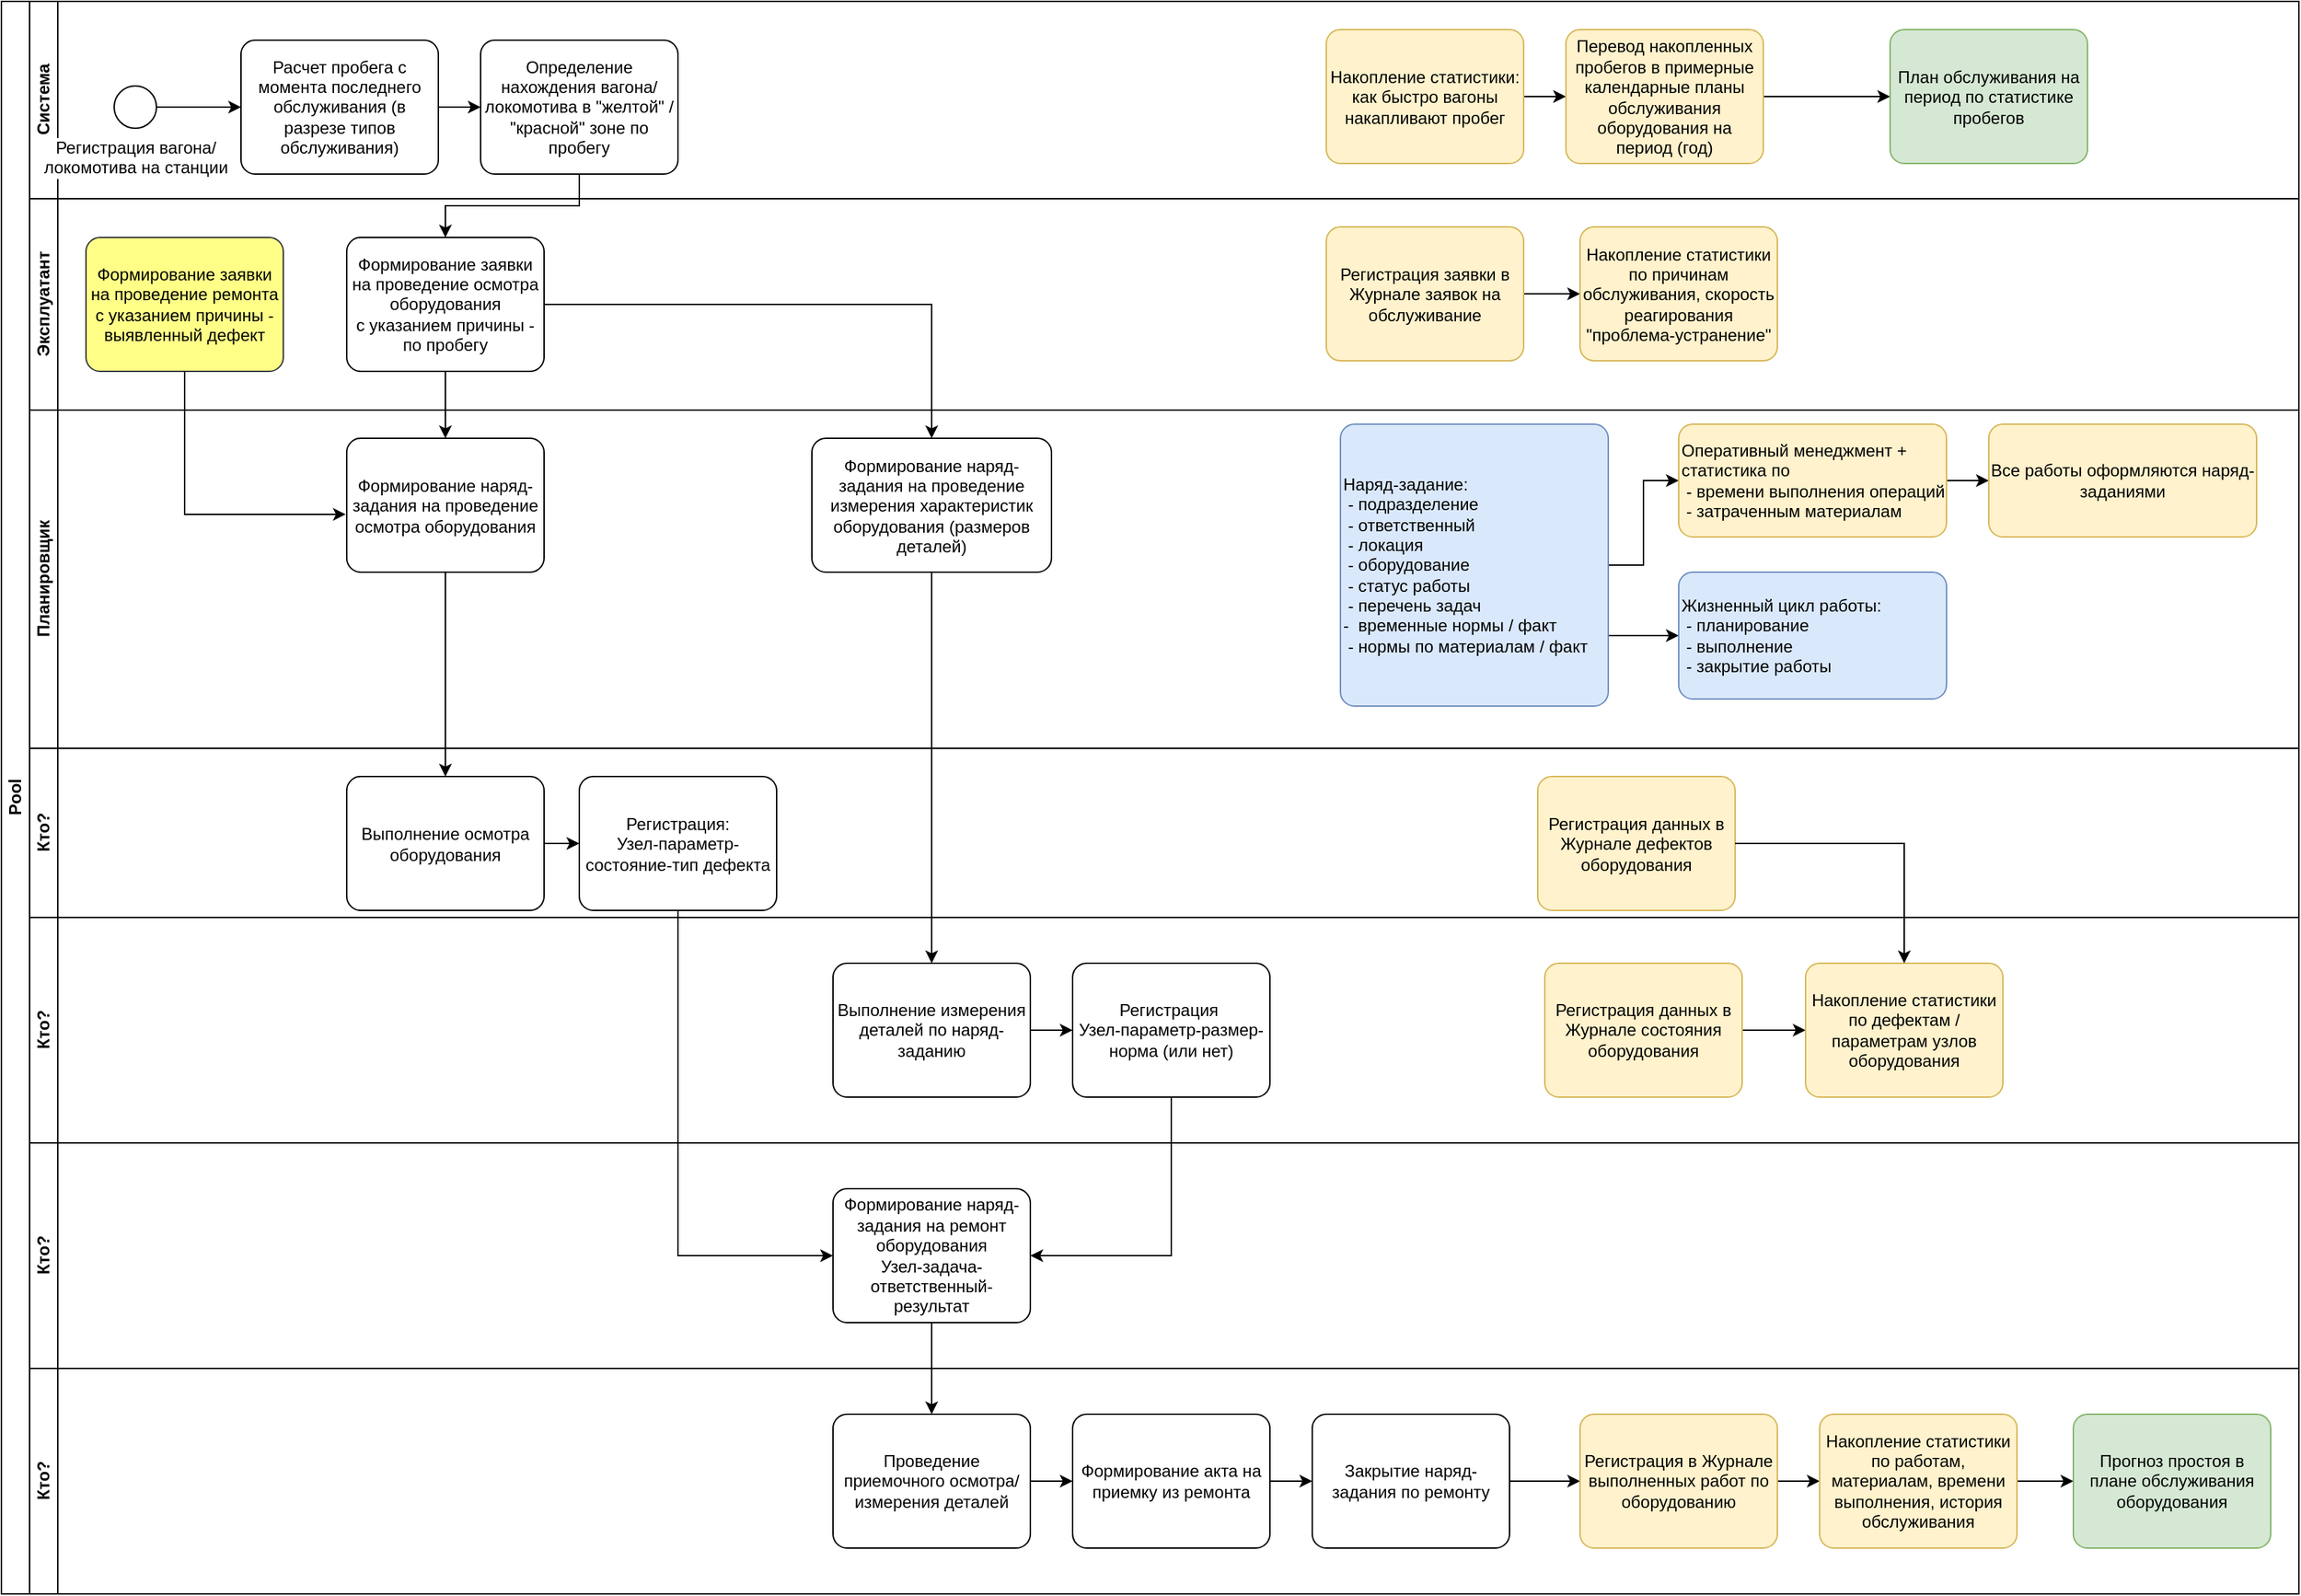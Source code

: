 <mxfile version="20.3.0" type="device"><diagram id="dRP2LLTg-hXJCSQWlR_G" name="Page-1"><mxGraphModel dx="813" dy="494" grid="1" gridSize="10" guides="1" tooltips="1" connect="1" arrows="1" fold="1" page="1" pageScale="1" pageWidth="850" pageHeight="1100" math="0" shadow="0"><root><mxCell id="0"/><mxCell id="1" parent="0"/><mxCell id="EScRTIJi4v8sqpftJFeb-1" value="Pool" style="swimlane;html=1;childLayout=stackLayout;resizeParent=1;resizeParentMax=0;horizontal=0;startSize=20;horizontalStack=0;" parent="1" vertex="1"><mxGeometry x="180" y="260" width="1630" height="1130" as="geometry"/></mxCell><mxCell id="EScRTIJi4v8sqpftJFeb-2" value="Система" style="swimlane;html=1;startSize=20;horizontal=0;" parent="EScRTIJi4v8sqpftJFeb-1" vertex="1"><mxGeometry x="20" width="1610" height="140" as="geometry"/></mxCell><mxCell id="EScRTIJi4v8sqpftJFeb-56" style="edgeStyle=orthogonalEdgeStyle;rounded=0;orthogonalLoop=1;jettySize=auto;html=1;exitX=1;exitY=0.5;exitDx=0;exitDy=0;exitPerimeter=0;entryX=0;entryY=0.5;entryDx=0;entryDy=0;entryPerimeter=0;" parent="EScRTIJi4v8sqpftJFeb-2" source="EScRTIJi4v8sqpftJFeb-5" target="EScRTIJi4v8sqpftJFeb-54" edge="1"><mxGeometry relative="1" as="geometry"/></mxCell><mxCell id="EScRTIJi4v8sqpftJFeb-5" value="Регистрация вагона/&lt;br&gt;локомотива на станции" style="points=[[0.145,0.145,0],[0.5,0,0],[0.855,0.145,0],[1,0.5,0],[0.855,0.855,0],[0.5,1,0],[0.145,0.855,0],[0,0.5,0]];shape=mxgraph.bpmn.event;html=1;verticalLabelPosition=bottom;labelBackgroundColor=#ffffff;verticalAlign=top;align=center;perimeter=ellipsePerimeter;outlineConnect=0;aspect=fixed;outline=standard;symbol=general;" parent="EScRTIJi4v8sqpftJFeb-2" vertex="1"><mxGeometry x="60" y="60" width="30" height="30" as="geometry"/></mxCell><mxCell id="EScRTIJi4v8sqpftJFeb-6" value="Определение нахождения вагона/локомотива в &quot;желтой&quot; / &quot;красной&quot; зоне по пробегу" style="points=[[0.25,0,0],[0.5,0,0],[0.75,0,0],[1,0.25,0],[1,0.5,0],[1,0.75,0],[0.75,1,0],[0.5,1,0],[0.25,1,0],[0,0.75,0],[0,0.5,0],[0,0.25,0]];shape=mxgraph.bpmn.task;whiteSpace=wrap;rectStyle=rounded;size=10;taskMarker=abstract;" parent="EScRTIJi4v8sqpftJFeb-2" vertex="1"><mxGeometry x="320" y="27.5" width="140" height="95" as="geometry"/></mxCell><mxCell id="EScRTIJi4v8sqpftJFeb-60" style="edgeStyle=orthogonalEdgeStyle;rounded=0;orthogonalLoop=1;jettySize=auto;html=1;exitX=1;exitY=0.5;exitDx=0;exitDy=0;exitPerimeter=0;entryX=0;entryY=0.5;entryDx=0;entryDy=0;entryPerimeter=0;" parent="EScRTIJi4v8sqpftJFeb-2" source="EScRTIJi4v8sqpftJFeb-50" target="EScRTIJi4v8sqpftJFeb-51" edge="1"><mxGeometry relative="1" as="geometry"/></mxCell><mxCell id="EScRTIJi4v8sqpftJFeb-50" value="Накопление статистики: как быстро вагоны накапливают пробег" style="points=[[0.25,0,0],[0.5,0,0],[0.75,0,0],[1,0.25,0],[1,0.5,0],[1,0.75,0],[0.75,1,0],[0.5,1,0],[0.25,1,0],[0,0.75,0],[0,0.5,0],[0,0.25,0]];shape=mxgraph.bpmn.task;whiteSpace=wrap;rectStyle=rounded;size=10;taskMarker=abstract;fillColor=#fff2cc;strokeColor=#d6b656;" parent="EScRTIJi4v8sqpftJFeb-2" vertex="1"><mxGeometry x="920" y="20" width="140" height="95" as="geometry"/></mxCell><mxCell id="EScRTIJi4v8sqpftJFeb-63" style="edgeStyle=orthogonalEdgeStyle;rounded=0;orthogonalLoop=1;jettySize=auto;html=1;exitX=1;exitY=0.5;exitDx=0;exitDy=0;exitPerimeter=0;entryX=0;entryY=0.5;entryDx=0;entryDy=0;entryPerimeter=0;" parent="EScRTIJi4v8sqpftJFeb-2" source="EScRTIJi4v8sqpftJFeb-51" target="EScRTIJi4v8sqpftJFeb-62" edge="1"><mxGeometry relative="1" as="geometry"/></mxCell><mxCell id="EScRTIJi4v8sqpftJFeb-51" value="Перевод накопленных пробегов в примерные календарные планы обслуживания оборудования на период (год)" style="points=[[0.25,0,0],[0.5,0,0],[0.75,0,0],[1,0.25,0],[1,0.5,0],[1,0.75,0],[0.75,1,0],[0.5,1,0],[0.25,1,0],[0,0.75,0],[0,0.5,0],[0,0.25,0]];shape=mxgraph.bpmn.task;whiteSpace=wrap;rectStyle=rounded;size=10;taskMarker=abstract;fillColor=#fff2cc;strokeColor=#d6b656;" parent="EScRTIJi4v8sqpftJFeb-2" vertex="1"><mxGeometry x="1090" y="20" width="140" height="95" as="geometry"/></mxCell><mxCell id="EScRTIJi4v8sqpftJFeb-57" style="edgeStyle=orthogonalEdgeStyle;rounded=0;orthogonalLoop=1;jettySize=auto;html=1;exitX=1;exitY=0.5;exitDx=0;exitDy=0;exitPerimeter=0;entryX=0;entryY=0.5;entryDx=0;entryDy=0;entryPerimeter=0;" parent="EScRTIJi4v8sqpftJFeb-2" source="EScRTIJi4v8sqpftJFeb-54" target="EScRTIJi4v8sqpftJFeb-6" edge="1"><mxGeometry relative="1" as="geometry"/></mxCell><mxCell id="EScRTIJi4v8sqpftJFeb-54" value="Расчет пробега с момента последнего обслуживания (в разрезе типов обслуживания)" style="points=[[0.25,0,0],[0.5,0,0],[0.75,0,0],[1,0.25,0],[1,0.5,0],[1,0.75,0],[0.75,1,0],[0.5,1,0],[0.25,1,0],[0,0.75,0],[0,0.5,0],[0,0.25,0]];shape=mxgraph.bpmn.task;whiteSpace=wrap;rectStyle=rounded;size=10;taskMarker=abstract;" parent="EScRTIJi4v8sqpftJFeb-2" vertex="1"><mxGeometry x="150" y="27.5" width="140" height="95" as="geometry"/></mxCell><mxCell id="EScRTIJi4v8sqpftJFeb-62" value="План обслуживания на период по статистике пробегов" style="points=[[0.25,0,0],[0.5,0,0],[0.75,0,0],[1,0.25,0],[1,0.5,0],[1,0.75,0],[0.75,1,0],[0.5,1,0],[0.25,1,0],[0,0.75,0],[0,0.5,0],[0,0.25,0]];shape=mxgraph.bpmn.task;whiteSpace=wrap;rectStyle=rounded;size=10;taskMarker=abstract;fillColor=#d5e8d4;strokeColor=#82b366;" parent="EScRTIJi4v8sqpftJFeb-2" vertex="1"><mxGeometry x="1320" y="20" width="140" height="95" as="geometry"/></mxCell><mxCell id="EScRTIJi4v8sqpftJFeb-3" value="Эксплуатант" style="swimlane;html=1;startSize=20;horizontal=0;" parent="EScRTIJi4v8sqpftJFeb-1" vertex="1"><mxGeometry x="20" y="140" width="1610" height="150" as="geometry"/></mxCell><mxCell id="EScRTIJi4v8sqpftJFeb-8" value="Формирование заявки на проведение осмотра оборудования&#10;с указанием причины - по пробегу" style="points=[[0.25,0,0],[0.5,0,0],[0.75,0,0],[1,0.25,0],[1,0.5,0],[1,0.75,0],[0.75,1,0],[0.5,1,0],[0.25,1,0],[0,0.75,0],[0,0.5,0],[0,0.25,0]];shape=mxgraph.bpmn.task;whiteSpace=wrap;rectStyle=rounded;size=10;taskMarker=abstract;" parent="EScRTIJi4v8sqpftJFeb-3" vertex="1"><mxGeometry x="225" y="27.5" width="140" height="95" as="geometry"/></mxCell><mxCell id="EScRTIJi4v8sqpftJFeb-35" value="Формирование заявки на проведение ремонта&#10;с указанием причины - выявленный дефект" style="points=[[0.25,0,0],[0.5,0,0],[0.75,0,0],[1,0.25,0],[1,0.5,0],[1,0.75,0],[0.75,1,0],[0.5,1,0],[0.25,1,0],[0,0.75,0],[0,0.5,0],[0,0.25,0]];shape=mxgraph.bpmn.task;whiteSpace=wrap;rectStyle=rounded;size=10;taskMarker=abstract;fillColor=#ffff88;strokeColor=#36393d;" parent="EScRTIJi4v8sqpftJFeb-3" vertex="1"><mxGeometry x="40" y="27.5" width="140" height="95" as="geometry"/></mxCell><mxCell id="EScRTIJi4v8sqpftJFeb-61" style="edgeStyle=orthogonalEdgeStyle;rounded=0;orthogonalLoop=1;jettySize=auto;html=1;exitX=1;exitY=0.5;exitDx=0;exitDy=0;exitPerimeter=0;entryX=0;entryY=0.5;entryDx=0;entryDy=0;entryPerimeter=0;" parent="EScRTIJi4v8sqpftJFeb-3" source="EScRTIJi4v8sqpftJFeb-39" target="EScRTIJi4v8sqpftJFeb-40" edge="1"><mxGeometry relative="1" as="geometry"/></mxCell><mxCell id="EScRTIJi4v8sqpftJFeb-39" value="Регистрация заявки в Журнале заявок на обслуживание" style="points=[[0.25,0,0],[0.5,0,0],[0.75,0,0],[1,0.25,0],[1,0.5,0],[1,0.75,0],[0.75,1,0],[0.5,1,0],[0.25,1,0],[0,0.75,0],[0,0.5,0],[0,0.25,0]];shape=mxgraph.bpmn.task;whiteSpace=wrap;rectStyle=rounded;size=10;taskMarker=abstract;fillColor=#fff2cc;strokeColor=#d6b656;" parent="EScRTIJi4v8sqpftJFeb-3" vertex="1"><mxGeometry x="920" y="20" width="140" height="95" as="geometry"/></mxCell><mxCell id="EScRTIJi4v8sqpftJFeb-40" value="Накопление статистики по причинам обслуживания, скорость реагирования &quot;проблема-устранение&quot;" style="points=[[0.25,0,0],[0.5,0,0],[0.75,0,0],[1,0.25,0],[1,0.5,0],[1,0.75,0],[0.75,1,0],[0.5,1,0],[0.25,1,0],[0,0.75,0],[0,0.5,0],[0,0.25,0]];shape=mxgraph.bpmn.task;whiteSpace=wrap;rectStyle=rounded;size=10;taskMarker=abstract;fillColor=#fff2cc;strokeColor=#d6b656;" parent="EScRTIJi4v8sqpftJFeb-3" vertex="1"><mxGeometry x="1100" y="20" width="140" height="95" as="geometry"/></mxCell><mxCell id="EScRTIJi4v8sqpftJFeb-4" value="Планировщик" style="swimlane;html=1;startSize=20;horizontal=0;" parent="EScRTIJi4v8sqpftJFeb-1" vertex="1"><mxGeometry x="20" y="290" width="1610" height="240" as="geometry"/></mxCell><mxCell id="EScRTIJi4v8sqpftJFeb-12" value="Формирование наряд-задания на проведение осмотра оборудования" style="points=[[0.25,0,0],[0.5,0,0],[0.75,0,0],[1,0.25,0],[1,0.5,0],[1,0.75,0],[0.75,1,0],[0.5,1,0],[0.25,1,0],[0,0.75,0],[0,0.5,0],[0,0.25,0]];shape=mxgraph.bpmn.task;whiteSpace=wrap;rectStyle=rounded;size=10;taskMarker=abstract;" parent="EScRTIJi4v8sqpftJFeb-4" vertex="1"><mxGeometry x="225" y="20" width="140" height="95" as="geometry"/></mxCell><mxCell id="EScRTIJi4v8sqpftJFeb-21" value="Формирование наряд-задания на проведение измерения характеристик оборудования (размеров деталей)" style="points=[[0.25,0,0],[0.5,0,0],[0.75,0,0],[1,0.25,0],[1,0.5,0],[1,0.75,0],[0.75,1,0],[0.5,1,0],[0.25,1,0],[0,0.75,0],[0,0.5,0],[0,0.25,0]];shape=mxgraph.bpmn.task;whiteSpace=wrap;rectStyle=rounded;size=10;taskMarker=abstract;" parent="EScRTIJi4v8sqpftJFeb-4" vertex="1"><mxGeometry x="555" y="20" width="170" height="95" as="geometry"/></mxCell><mxCell id="EScRTIJi4v8sqpftJFeb-71" style="edgeStyle=orthogonalEdgeStyle;rounded=0;orthogonalLoop=1;jettySize=auto;html=1;exitX=1;exitY=0.5;exitDx=0;exitDy=0;exitPerimeter=0;entryX=0;entryY=0.5;entryDx=0;entryDy=0;entryPerimeter=0;" parent="EScRTIJi4v8sqpftJFeb-4" source="EScRTIJi4v8sqpftJFeb-69" target="EScRTIJi4v8sqpftJFeb-70" edge="1"><mxGeometry relative="1" as="geometry"/></mxCell><mxCell id="EScRTIJi4v8sqpftJFeb-75" style="edgeStyle=orthogonalEdgeStyle;rounded=0;orthogonalLoop=1;jettySize=auto;html=1;exitX=1;exitY=0.75;exitDx=0;exitDy=0;exitPerimeter=0;entryX=0;entryY=0.5;entryDx=0;entryDy=0;entryPerimeter=0;" parent="EScRTIJi4v8sqpftJFeb-4" source="EScRTIJi4v8sqpftJFeb-69" target="EScRTIJi4v8sqpftJFeb-74" edge="1"><mxGeometry relative="1" as="geometry"/></mxCell><mxCell id="EScRTIJi4v8sqpftJFeb-69" value="Наряд-задание:&#10; - подразделение&#10; - ответственный&#10; - локация&#10; - оборудование&#10; - статус работы&#10; - перечень задач&#10;-  временные нормы / факт&#10; - нормы по материалам / факт" style="points=[[0.25,0,0],[0.5,0,0],[0.75,0,0],[1,0.25,0],[1,0.5,0],[1,0.75,0],[0.75,1,0],[0.5,1,0],[0.25,1,0],[0,0.75,0],[0,0.5,0],[0,0.25,0]];shape=mxgraph.bpmn.task;whiteSpace=wrap;rectStyle=rounded;size=10;taskMarker=abstract;align=left;fillColor=#dae8fc;strokeColor=#6c8ebf;" parent="EScRTIJi4v8sqpftJFeb-4" vertex="1"><mxGeometry x="930" y="10" width="190" height="200" as="geometry"/></mxCell><mxCell id="EScRTIJi4v8sqpftJFeb-77" style="edgeStyle=orthogonalEdgeStyle;rounded=0;orthogonalLoop=1;jettySize=auto;html=1;exitX=1;exitY=0.5;exitDx=0;exitDy=0;exitPerimeter=0;entryX=0;entryY=0.5;entryDx=0;entryDy=0;entryPerimeter=0;" parent="EScRTIJi4v8sqpftJFeb-4" source="EScRTIJi4v8sqpftJFeb-70" target="EScRTIJi4v8sqpftJFeb-76" edge="1"><mxGeometry relative="1" as="geometry"/></mxCell><mxCell id="EScRTIJi4v8sqpftJFeb-70" value="Оперативный менеджмент +&#10;статистика по&#10; - времени выполнения операций&#10; - затраченным материалам" style="points=[[0.25,0,0],[0.5,0,0],[0.75,0,0],[1,0.25,0],[1,0.5,0],[1,0.75,0],[0.75,1,0],[0.5,1,0],[0.25,1,0],[0,0.75,0],[0,0.5,0],[0,0.25,0]];shape=mxgraph.bpmn.task;whiteSpace=wrap;rectStyle=rounded;size=10;taskMarker=abstract;align=left;fillColor=#fff2cc;strokeColor=#d6b656;" parent="EScRTIJi4v8sqpftJFeb-4" vertex="1"><mxGeometry x="1170" y="10" width="190" height="80" as="geometry"/></mxCell><mxCell id="EScRTIJi4v8sqpftJFeb-74" value="Жизненный цикл работы:&#10; - планирование&#10; - выполнение&#10; - закрытие работы" style="points=[[0.25,0,0],[0.5,0,0],[0.75,0,0],[1,0.25,0],[1,0.5,0],[1,0.75,0],[0.75,1,0],[0.5,1,0],[0.25,1,0],[0,0.75,0],[0,0.5,0],[0,0.25,0]];shape=mxgraph.bpmn.task;whiteSpace=wrap;rectStyle=rounded;size=10;taskMarker=abstract;align=left;fillColor=#dae8fc;strokeColor=#6c8ebf;" parent="EScRTIJi4v8sqpftJFeb-4" vertex="1"><mxGeometry x="1170" y="115" width="190" height="90" as="geometry"/></mxCell><mxCell id="EScRTIJi4v8sqpftJFeb-76" value="Все работы оформляются наряд-заданиями" style="points=[[0.25,0,0],[0.5,0,0],[0.75,0,0],[1,0.25,0],[1,0.5,0],[1,0.75,0],[0.75,1,0],[0.5,1,0],[0.25,1,0],[0,0.75,0],[0,0.5,0],[0,0.25,0]];shape=mxgraph.bpmn.task;whiteSpace=wrap;rectStyle=rounded;size=10;taskMarker=abstract;align=center;fillColor=#fff2cc;strokeColor=#d6b656;" parent="EScRTIJi4v8sqpftJFeb-4" vertex="1"><mxGeometry x="1390" y="10" width="190" height="80" as="geometry"/></mxCell><mxCell id="EScRTIJi4v8sqpftJFeb-14" style="edgeStyle=orthogonalEdgeStyle;rounded=0;orthogonalLoop=1;jettySize=auto;html=1;exitX=0.5;exitY=1;exitDx=0;exitDy=0;exitPerimeter=0;entryX=0.5;entryY=0;entryDx=0;entryDy=0;entryPerimeter=0;" parent="EScRTIJi4v8sqpftJFeb-1" source="EScRTIJi4v8sqpftJFeb-8" target="EScRTIJi4v8sqpftJFeb-12" edge="1"><mxGeometry relative="1" as="geometry"/></mxCell><mxCell id="EScRTIJi4v8sqpftJFeb-16" value="Кто?" style="swimlane;html=1;startSize=20;horizontal=0;" parent="EScRTIJi4v8sqpftJFeb-1" vertex="1"><mxGeometry x="20" y="530" width="1610" height="120" as="geometry"/></mxCell><mxCell id="EScRTIJi4v8sqpftJFeb-59" style="edgeStyle=orthogonalEdgeStyle;rounded=0;orthogonalLoop=1;jettySize=auto;html=1;exitX=1;exitY=0.5;exitDx=0;exitDy=0;exitPerimeter=0;entryX=0;entryY=0.5;entryDx=0;entryDy=0;entryPerimeter=0;" parent="EScRTIJi4v8sqpftJFeb-16" source="EScRTIJi4v8sqpftJFeb-17" target="EScRTIJi4v8sqpftJFeb-58" edge="1"><mxGeometry relative="1" as="geometry"/></mxCell><mxCell id="EScRTIJi4v8sqpftJFeb-17" value="Выполнение осмотра оборудования" style="points=[[0.25,0,0],[0.5,0,0],[0.75,0,0],[1,0.25,0],[1,0.5,0],[1,0.75,0],[0.75,1,0],[0.5,1,0],[0.25,1,0],[0,0.75,0],[0,0.5,0],[0,0.25,0]];shape=mxgraph.bpmn.task;whiteSpace=wrap;rectStyle=rounded;size=10;taskMarker=abstract;" parent="EScRTIJi4v8sqpftJFeb-16" vertex="1"><mxGeometry x="225" y="20" width="140" height="95" as="geometry"/></mxCell><mxCell id="EScRTIJi4v8sqpftJFeb-45" value="Регистрация данных в Журнале дефектов оборудования" style="points=[[0.25,0,0],[0.5,0,0],[0.75,0,0],[1,0.25,0],[1,0.5,0],[1,0.75,0],[0.75,1,0],[0.5,1,0],[0.25,1,0],[0,0.75,0],[0,0.5,0],[0,0.25,0]];shape=mxgraph.bpmn.task;whiteSpace=wrap;rectStyle=rounded;size=10;taskMarker=abstract;fillColor=#fff2cc;strokeColor=#d6b656;" parent="EScRTIJi4v8sqpftJFeb-16" vertex="1"><mxGeometry x="1070" y="20" width="140" height="95" as="geometry"/></mxCell><mxCell id="EScRTIJi4v8sqpftJFeb-58" value="Регистрация:&#10;Узел-параметр-состояние-тип дефекта" style="points=[[0.25,0,0],[0.5,0,0],[0.75,0,0],[1,0.25,0],[1,0.5,0],[1,0.75,0],[0.75,1,0],[0.5,1,0],[0.25,1,0],[0,0.75,0],[0,0.5,0],[0,0.25,0]];shape=mxgraph.bpmn.task;whiteSpace=wrap;rectStyle=rounded;size=10;taskMarker=abstract;" parent="EScRTIJi4v8sqpftJFeb-16" vertex="1"><mxGeometry x="390" y="20" width="140" height="95" as="geometry"/></mxCell><mxCell id="EScRTIJi4v8sqpftJFeb-18" value="Кто?" style="swimlane;html=1;startSize=20;horizontal=0;" parent="EScRTIJi4v8sqpftJFeb-1" vertex="1"><mxGeometry x="20" y="650" width="1610" height="160" as="geometry"/></mxCell><mxCell id="EScRTIJi4v8sqpftJFeb-22" value="Выполнение измерения деталей по наряд-заданию" style="points=[[0.25,0,0],[0.5,0,0],[0.75,0,0],[1,0.25,0],[1,0.5,0],[1,0.75,0],[0.75,1,0],[0.5,1,0],[0.25,1,0],[0,0.75,0],[0,0.5,0],[0,0.25,0]];shape=mxgraph.bpmn.task;whiteSpace=wrap;rectStyle=rounded;size=10;taskMarker=abstract;" parent="EScRTIJi4v8sqpftJFeb-18" vertex="1"><mxGeometry x="570" y="32.5" width="140" height="95" as="geometry"/></mxCell><mxCell id="EScRTIJi4v8sqpftJFeb-26" value="Регистрация &#10;Узел-параметр-размер-норма (или нет)" style="points=[[0.25,0,0],[0.5,0,0],[0.75,0,0],[1,0.25,0],[1,0.5,0],[1,0.75,0],[0.75,1,0],[0.5,1,0],[0.25,1,0],[0,0.75,0],[0,0.5,0],[0,0.25,0]];shape=mxgraph.bpmn.task;whiteSpace=wrap;rectStyle=rounded;size=10;taskMarker=abstract;" parent="EScRTIJi4v8sqpftJFeb-18" vertex="1"><mxGeometry x="740" y="32.5" width="140" height="95" as="geometry"/></mxCell><mxCell id="EScRTIJi4v8sqpftJFeb-28" style="edgeStyle=orthogonalEdgeStyle;rounded=0;orthogonalLoop=1;jettySize=auto;html=1;exitX=1;exitY=0.5;exitDx=0;exitDy=0;exitPerimeter=0;entryX=0;entryY=0.5;entryDx=0;entryDy=0;entryPerimeter=0;" parent="EScRTIJi4v8sqpftJFeb-18" source="EScRTIJi4v8sqpftJFeb-22" target="EScRTIJi4v8sqpftJFeb-26" edge="1"><mxGeometry relative="1" as="geometry"/></mxCell><mxCell id="EScRTIJi4v8sqpftJFeb-48" style="edgeStyle=orthogonalEdgeStyle;rounded=0;orthogonalLoop=1;jettySize=auto;html=1;exitX=1;exitY=0.5;exitDx=0;exitDy=0;exitPerimeter=0;entryX=0;entryY=0.5;entryDx=0;entryDy=0;entryPerimeter=0;" parent="EScRTIJi4v8sqpftJFeb-18" source="EScRTIJi4v8sqpftJFeb-44" target="EScRTIJi4v8sqpftJFeb-46" edge="1"><mxGeometry relative="1" as="geometry"/></mxCell><mxCell id="EScRTIJi4v8sqpftJFeb-44" value="Регистрация данных в Журнале состояния оборудования" style="points=[[0.25,0,0],[0.5,0,0],[0.75,0,0],[1,0.25,0],[1,0.5,0],[1,0.75,0],[0.75,1,0],[0.5,1,0],[0.25,1,0],[0,0.75,0],[0,0.5,0],[0,0.25,0]];shape=mxgraph.bpmn.task;whiteSpace=wrap;rectStyle=rounded;size=10;taskMarker=abstract;fillColor=#fff2cc;strokeColor=#d6b656;" parent="EScRTIJi4v8sqpftJFeb-18" vertex="1"><mxGeometry x="1075" y="32.5" width="140" height="95" as="geometry"/></mxCell><mxCell id="EScRTIJi4v8sqpftJFeb-46" value="Накопление статистики по дефектам /параметрам узлов оборудования" style="points=[[0.25,0,0],[0.5,0,0],[0.75,0,0],[1,0.25,0],[1,0.5,0],[1,0.75,0],[0.75,1,0],[0.5,1,0],[0.25,1,0],[0,0.75,0],[0,0.5,0],[0,0.25,0]];shape=mxgraph.bpmn.task;whiteSpace=wrap;rectStyle=rounded;size=10;taskMarker=abstract;fillColor=#fff2cc;strokeColor=#d6b656;" parent="EScRTIJi4v8sqpftJFeb-18" vertex="1"><mxGeometry x="1260" y="32.5" width="140" height="95" as="geometry"/></mxCell><mxCell id="EScRTIJi4v8sqpftJFeb-23" style="edgeStyle=orthogonalEdgeStyle;rounded=0;orthogonalLoop=1;jettySize=auto;html=1;exitX=1;exitY=0.5;exitDx=0;exitDy=0;exitPerimeter=0;" parent="EScRTIJi4v8sqpftJFeb-1" source="EScRTIJi4v8sqpftJFeb-8" target="EScRTIJi4v8sqpftJFeb-21" edge="1"><mxGeometry relative="1" as="geometry"/></mxCell><mxCell id="EScRTIJi4v8sqpftJFeb-24" style="edgeStyle=orthogonalEdgeStyle;rounded=0;orthogonalLoop=1;jettySize=auto;html=1;exitX=0.5;exitY=1;exitDx=0;exitDy=0;exitPerimeter=0;entryX=0.5;entryY=0;entryDx=0;entryDy=0;entryPerimeter=0;" parent="EScRTIJi4v8sqpftJFeb-1" source="EScRTIJi4v8sqpftJFeb-12" target="EScRTIJi4v8sqpftJFeb-17" edge="1"><mxGeometry relative="1" as="geometry"/></mxCell><mxCell id="EScRTIJi4v8sqpftJFeb-27" style="edgeStyle=orthogonalEdgeStyle;rounded=0;orthogonalLoop=1;jettySize=auto;html=1;exitX=0.5;exitY=1;exitDx=0;exitDy=0;exitPerimeter=0;entryX=0.5;entryY=0;entryDx=0;entryDy=0;entryPerimeter=0;" parent="EScRTIJi4v8sqpftJFeb-1" source="EScRTIJi4v8sqpftJFeb-21" target="EScRTIJi4v8sqpftJFeb-22" edge="1"><mxGeometry relative="1" as="geometry"/></mxCell><mxCell id="EScRTIJi4v8sqpftJFeb-29" style="edgeStyle=orthogonalEdgeStyle;rounded=0;orthogonalLoop=1;jettySize=auto;html=1;exitX=0.5;exitY=1;exitDx=0;exitDy=0;exitPerimeter=0;entryX=0;entryY=0.5;entryDx=0;entryDy=0;entryPerimeter=0;" parent="EScRTIJi4v8sqpftJFeb-1" source="EScRTIJi4v8sqpftJFeb-58" target="EScRTIJi4v8sqpftJFeb-19" edge="1"><mxGeometry relative="1" as="geometry"><mxPoint x="480" y="525" as="sourcePoint"/></mxGeometry></mxCell><mxCell id="EScRTIJi4v8sqpftJFeb-30" style="edgeStyle=orthogonalEdgeStyle;rounded=0;orthogonalLoop=1;jettySize=auto;html=1;exitX=0.5;exitY=1;exitDx=0;exitDy=0;exitPerimeter=0;entryX=1;entryY=0.5;entryDx=0;entryDy=0;entryPerimeter=0;" parent="EScRTIJi4v8sqpftJFeb-1" source="EScRTIJi4v8sqpftJFeb-26" target="EScRTIJi4v8sqpftJFeb-19" edge="1"><mxGeometry relative="1" as="geometry"/></mxCell><mxCell id="EScRTIJi4v8sqpftJFeb-31" value="Кто?" style="swimlane;html=1;startSize=20;horizontal=0;" parent="EScRTIJi4v8sqpftJFeb-1" vertex="1"><mxGeometry x="20" y="810" width="1610" height="160" as="geometry"/></mxCell><mxCell id="EScRTIJi4v8sqpftJFeb-19" value="Формирование наряд-задания на ремонт оборудования&#10;Узел-задача-ответственный-результат" style="points=[[0.25,0,0],[0.5,0,0],[0.75,0,0],[1,0.25,0],[1,0.5,0],[1,0.75,0],[0.75,1,0],[0.5,1,0],[0.25,1,0],[0,0.75,0],[0,0.5,0],[0,0.25,0]];shape=mxgraph.bpmn.task;whiteSpace=wrap;rectStyle=rounded;size=10;taskMarker=abstract;" parent="EScRTIJi4v8sqpftJFeb-31" vertex="1"><mxGeometry x="570" y="32.5" width="140" height="95" as="geometry"/></mxCell><mxCell id="EScRTIJi4v8sqpftJFeb-33" style="edgeStyle=orthogonalEdgeStyle;rounded=0;orthogonalLoop=1;jettySize=auto;html=1;exitX=0.5;exitY=1;exitDx=0;exitDy=0;exitPerimeter=0;entryX=0.5;entryY=0;entryDx=0;entryDy=0;entryPerimeter=0;" parent="EScRTIJi4v8sqpftJFeb-1" source="EScRTIJi4v8sqpftJFeb-19" target="EScRTIJi4v8sqpftJFeb-32" edge="1"><mxGeometry relative="1" as="geometry"/></mxCell><mxCell id="EScRTIJi4v8sqpftJFeb-36" style="edgeStyle=orthogonalEdgeStyle;rounded=0;orthogonalLoop=1;jettySize=auto;html=1;exitX=0.5;exitY=1;exitDx=0;exitDy=0;exitPerimeter=0;entryX=-0.005;entryY=0.568;entryDx=0;entryDy=0;entryPerimeter=0;" parent="EScRTIJi4v8sqpftJFeb-1" source="EScRTIJi4v8sqpftJFeb-35" target="EScRTIJi4v8sqpftJFeb-12" edge="1"><mxGeometry relative="1" as="geometry"/></mxCell><mxCell id="EScRTIJi4v8sqpftJFeb-37" value="Кто?" style="swimlane;html=1;startSize=20;horizontal=0;" parent="EScRTIJi4v8sqpftJFeb-1" vertex="1"><mxGeometry x="20" y="970" width="1610" height="160" as="geometry"/></mxCell><mxCell id="EScRTIJi4v8sqpftJFeb-72" style="edgeStyle=orthogonalEdgeStyle;rounded=0;orthogonalLoop=1;jettySize=auto;html=1;exitX=1;exitY=0.5;exitDx=0;exitDy=0;exitPerimeter=0;entryX=0;entryY=0.5;entryDx=0;entryDy=0;entryPerimeter=0;" parent="EScRTIJi4v8sqpftJFeb-37" source="EScRTIJi4v8sqpftJFeb-32" target="EScRTIJi4v8sqpftJFeb-34" edge="1"><mxGeometry relative="1" as="geometry"/></mxCell><mxCell id="EScRTIJi4v8sqpftJFeb-32" value="Проведение приемочного осмотра/измерения деталей" style="points=[[0.25,0,0],[0.5,0,0],[0.75,0,0],[1,0.25,0],[1,0.5,0],[1,0.75,0],[0.75,1,0],[0.5,1,0],[0.25,1,0],[0,0.75,0],[0,0.5,0],[0,0.25,0]];shape=mxgraph.bpmn.task;whiteSpace=wrap;rectStyle=rounded;size=10;taskMarker=abstract;" parent="EScRTIJi4v8sqpftJFeb-37" vertex="1"><mxGeometry x="570" y="32.5" width="140" height="95" as="geometry"/></mxCell><mxCell id="EScRTIJi4v8sqpftJFeb-73" style="edgeStyle=orthogonalEdgeStyle;rounded=0;orthogonalLoop=1;jettySize=auto;html=1;exitX=1;exitY=0.5;exitDx=0;exitDy=0;exitPerimeter=0;entryX=0;entryY=0.5;entryDx=0;entryDy=0;entryPerimeter=0;" parent="EScRTIJi4v8sqpftJFeb-37" source="EScRTIJi4v8sqpftJFeb-34" target="EScRTIJi4v8sqpftJFeb-41" edge="1"><mxGeometry relative="1" as="geometry"/></mxCell><mxCell id="EScRTIJi4v8sqpftJFeb-34" value="Формирование акта на приемку из ремонта" style="points=[[0.25,0,0],[0.5,0,0],[0.75,0,0],[1,0.25,0],[1,0.5,0],[1,0.75,0],[0.75,1,0],[0.5,1,0],[0.25,1,0],[0,0.75,0],[0,0.5,0],[0,0.25,0]];shape=mxgraph.bpmn.task;whiteSpace=wrap;rectStyle=rounded;size=10;taskMarker=abstract;" parent="EScRTIJi4v8sqpftJFeb-37" vertex="1"><mxGeometry x="740" y="32.5" width="140" height="95" as="geometry"/></mxCell><mxCell id="EScRTIJi4v8sqpftJFeb-65" style="edgeStyle=orthogonalEdgeStyle;rounded=0;orthogonalLoop=1;jettySize=auto;html=1;exitX=1;exitY=0.5;exitDx=0;exitDy=0;exitPerimeter=0;entryX=0;entryY=0.5;entryDx=0;entryDy=0;entryPerimeter=0;" parent="EScRTIJi4v8sqpftJFeb-37" source="EScRTIJi4v8sqpftJFeb-41" target="EScRTIJi4v8sqpftJFeb-42" edge="1"><mxGeometry relative="1" as="geometry"/></mxCell><mxCell id="EScRTIJi4v8sqpftJFeb-41" value="Закрытие наряд-задания по ремонту" style="points=[[0.25,0,0],[0.5,0,0],[0.75,0,0],[1,0.25,0],[1,0.5,0],[1,0.75,0],[0.75,1,0],[0.5,1,0],[0.25,1,0],[0,0.75,0],[0,0.5,0],[0,0.25,0]];shape=mxgraph.bpmn.task;whiteSpace=wrap;rectStyle=rounded;size=10;taskMarker=abstract;" parent="EScRTIJi4v8sqpftJFeb-37" vertex="1"><mxGeometry x="910" y="32.5" width="140" height="95" as="geometry"/></mxCell><mxCell id="EScRTIJi4v8sqpftJFeb-67" style="edgeStyle=orthogonalEdgeStyle;rounded=0;orthogonalLoop=1;jettySize=auto;html=1;exitX=1;exitY=0.5;exitDx=0;exitDy=0;exitPerimeter=0;entryX=0;entryY=0.5;entryDx=0;entryDy=0;entryPerimeter=0;" parent="EScRTIJi4v8sqpftJFeb-37" source="EScRTIJi4v8sqpftJFeb-42" target="EScRTIJi4v8sqpftJFeb-43" edge="1"><mxGeometry relative="1" as="geometry"/></mxCell><mxCell id="EScRTIJi4v8sqpftJFeb-42" value="Регистрация в Журнале выполненных работ по оборудованию" style="points=[[0.25,0,0],[0.5,0,0],[0.75,0,0],[1,0.25,0],[1,0.5,0],[1,0.75,0],[0.75,1,0],[0.5,1,0],[0.25,1,0],[0,0.75,0],[0,0.5,0],[0,0.25,0]];shape=mxgraph.bpmn.task;whiteSpace=wrap;rectStyle=rounded;size=10;taskMarker=abstract;fillColor=#fff2cc;strokeColor=#d6b656;" parent="EScRTIJi4v8sqpftJFeb-37" vertex="1"><mxGeometry x="1100" y="32.5" width="140" height="95" as="geometry"/></mxCell><mxCell id="EScRTIJi4v8sqpftJFeb-68" style="edgeStyle=orthogonalEdgeStyle;rounded=0;orthogonalLoop=1;jettySize=auto;html=1;exitX=1;exitY=0.5;exitDx=0;exitDy=0;exitPerimeter=0;entryX=0;entryY=0.5;entryDx=0;entryDy=0;entryPerimeter=0;" parent="EScRTIJi4v8sqpftJFeb-37" source="EScRTIJi4v8sqpftJFeb-43" target="EScRTIJi4v8sqpftJFeb-64" edge="1"><mxGeometry relative="1" as="geometry"/></mxCell><mxCell id="EScRTIJi4v8sqpftJFeb-43" value="Накопление статистики по работам, материалам, времени выполнения, история обслуживания" style="points=[[0.25,0,0],[0.5,0,0],[0.75,0,0],[1,0.25,0],[1,0.5,0],[1,0.75,0],[0.75,1,0],[0.5,1,0],[0.25,1,0],[0,0.75,0],[0,0.5,0],[0,0.25,0]];shape=mxgraph.bpmn.task;whiteSpace=wrap;rectStyle=rounded;size=10;taskMarker=abstract;fillColor=#fff2cc;strokeColor=#d6b656;" parent="EScRTIJi4v8sqpftJFeb-37" vertex="1"><mxGeometry x="1270" y="32.5" width="140" height="95" as="geometry"/></mxCell><mxCell id="EScRTIJi4v8sqpftJFeb-64" value="Прогноз простоя в плане обслуживания оборудования" style="points=[[0.25,0,0],[0.5,0,0],[0.75,0,0],[1,0.25,0],[1,0.5,0],[1,0.75,0],[0.75,1,0],[0.5,1,0],[0.25,1,0],[0,0.75,0],[0,0.5,0],[0,0.25,0]];shape=mxgraph.bpmn.task;whiteSpace=wrap;rectStyle=rounded;size=10;taskMarker=abstract;fillColor=#d5e8d4;strokeColor=#82b366;" parent="EScRTIJi4v8sqpftJFeb-37" vertex="1"><mxGeometry x="1450" y="32.5" width="140" height="95" as="geometry"/></mxCell><mxCell id="EScRTIJi4v8sqpftJFeb-47" style="edgeStyle=orthogonalEdgeStyle;rounded=0;orthogonalLoop=1;jettySize=auto;html=1;exitX=1;exitY=0.5;exitDx=0;exitDy=0;exitPerimeter=0;entryX=0.5;entryY=0;entryDx=0;entryDy=0;entryPerimeter=0;" parent="EScRTIJi4v8sqpftJFeb-1" source="EScRTIJi4v8sqpftJFeb-45" target="EScRTIJi4v8sqpftJFeb-46" edge="1"><mxGeometry relative="1" as="geometry"/></mxCell><mxCell id="EScRTIJi4v8sqpftJFeb-55" style="edgeStyle=orthogonalEdgeStyle;rounded=0;orthogonalLoop=1;jettySize=auto;html=1;exitX=0.5;exitY=1;exitDx=0;exitDy=0;exitPerimeter=0;" parent="EScRTIJi4v8sqpftJFeb-1" source="EScRTIJi4v8sqpftJFeb-6" target="EScRTIJi4v8sqpftJFeb-8" edge="1"><mxGeometry relative="1" as="geometry"/></mxCell></root></mxGraphModel></diagram></mxfile>
